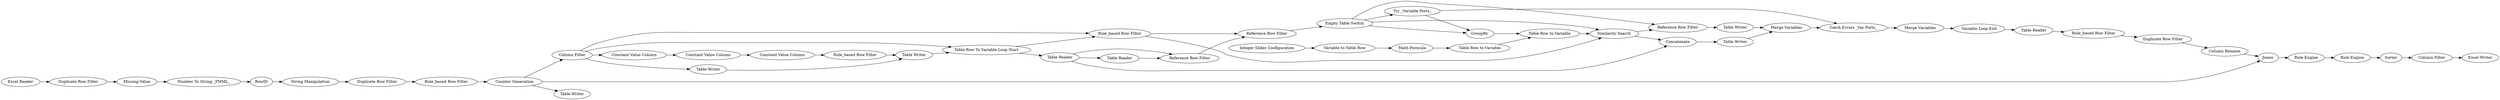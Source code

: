 digraph {
	"523344652999166755_73" [label="Table Writer"]
	"523344652999166755_111" [label="Table Reader"]
	"523344652999166755_90" [label="Reference Row Filter"]
	"523344652999166755_61" [label="Duplicate Row Filter"]
	"523344652999166755_99" [label="Table Writer"]
	"523344652999166755_92" [label="Table Row to Variable"]
	"523344652999166755_75" [label="Table Reader"]
	"523344652999166755_113" [label="Duplicate Row Filter"]
	"523344652999166755_57" [label="Excel Reader"]
	"523344652999166755_118" [label=Sorter]
	"523344652999166755_93" [label="Constant Value Column"]
	"523344652999166755_89" [label="Table Reader"]
	"523344652999166755_121" [label="Integer Slider Configuration"]
	"523344652999166755_119" [label="Column Filter"]
	"523344652999166755_120" [label="Rule Engine"]
	"523344652999166755_105" [label="Empty Table Switch"]
	"523344652999166755_71" [label="Table Row To Variable Loop Start"]
	"523344652999166755_70" [label="Rule_based Row Filter"]
	"523344652999166755_102" [label="Variable Loop End"]
	"523344652999166755_72" [label="Counter Generation"]
	"523344652999166755_108" [label="Catch Errors _Var Ports_"]
	"523344652999166755_106" [label="Try _Variable Ports_"]
	"523344652999166755_95" [label="Constant Value Column"]
	"523344652999166755_3" [label="Similarity Search"]
	"523344652999166755_66" [label="Duplicate Row Filter"]
	"523344652999166755_124" [label="Math Formula"]
	"523344652999166755_91" [label=GroupBy]
	"523344652999166755_94" [label="Constant Value Column"]
	"523344652999166755_96" [label="Rule_based Row Filter"]
	"523344652999166755_114" [label="Rule_based Row Filter"]
	"523344652999166755_117" [label="Rule Engine"]
	"523344652999166755_64" [label="Missing Value"]
	"523344652999166755_67" [label="Rule_based Row Filter"]
	"523344652999166755_68" [label="Column Filter"]
	"523344652999166755_123" [label="Variable to Table Row"]
	"523344652999166755_63" [label="Number To String _PMML_"]
	"523344652999166755_103" [label="Merge Variables"]
	"523344652999166755_110" [label="Merge Variables"]
	"523344652999166755_101" [label="Reference Row Filter"]
	"523344652999166755_60" [label=RowID]
	"523344652999166755_104" [label=Concatenate]
	"523344652999166755_126" [label="Excel Writer"]
	"523344652999166755_97" [label="Reference Row Filter"]
	"523344652999166755_116" [label="Column Rename"]
	"523344652999166755_125" [label="Table Row to Variable"]
	"523344652999166755_87" [label="Table Writer"]
	"523344652999166755_115" [label=Joiner]
	"523344652999166755_12" [label="String Manipulation"]
	"523344652999166755_127" [label="Table Writer"]
	"523344652999166755_100" [label="Table Writer"]
	"523344652999166755_70" -> "523344652999166755_3"
	"523344652999166755_75" -> "523344652999166755_89"
	"523344652999166755_102" -> "523344652999166755_111"
	"523344652999166755_75" -> "523344652999166755_90"
	"523344652999166755_106" -> "523344652999166755_108"
	"523344652999166755_100" -> "523344652999166755_103"
	"523344652999166755_113" -> "523344652999166755_116"
	"523344652999166755_57" -> "523344652999166755_61"
	"523344652999166755_93" -> "523344652999166755_94"
	"523344652999166755_12" -> "523344652999166755_66"
	"523344652999166755_116" -> "523344652999166755_115"
	"523344652999166755_68" -> "523344652999166755_93"
	"523344652999166755_125" -> "523344652999166755_92"
	"523344652999166755_3" -> "523344652999166755_104"
	"523344652999166755_124" -> "523344652999166755_125"
	"523344652999166755_66" -> "523344652999166755_67"
	"523344652999166755_89" -> "523344652999166755_90"
	"523344652999166755_114" -> "523344652999166755_113"
	"523344652999166755_115" -> "523344652999166755_117"
	"523344652999166755_97" -> "523344652999166755_105"
	"523344652999166755_68" -> "523344652999166755_70"
	"523344652999166755_94" -> "523344652999166755_95"
	"523344652999166755_106" -> "523344652999166755_91"
	"523344652999166755_110" -> "523344652999166755_102"
	"523344652999166755_90" -> "523344652999166755_97"
	"523344652999166755_63" -> "523344652999166755_60"
	"523344652999166755_71" -> "523344652999166755_75"
	"523344652999166755_71" -> "523344652999166755_70"
	"523344652999166755_67" -> "523344652999166755_72"
	"523344652999166755_117" -> "523344652999166755_120"
	"523344652999166755_103" -> "523344652999166755_108"
	"523344652999166755_99" -> "523344652999166755_103"
	"523344652999166755_123" -> "523344652999166755_124"
	"523344652999166755_60" -> "523344652999166755_12"
	"523344652999166755_64" -> "523344652999166755_63"
	"523344652999166755_3" -> "523344652999166755_101"
	"523344652999166755_105" -> "523344652999166755_91"
	"523344652999166755_61" -> "523344652999166755_64"
	"523344652999166755_87" -> "523344652999166755_73"
	"523344652999166755_75" -> "523344652999166755_104"
	"523344652999166755_68" -> "523344652999166755_71"
	"523344652999166755_92" -> "523344652999166755_3"
	"523344652999166755_70" -> "523344652999166755_97"
	"523344652999166755_111" -> "523344652999166755_114"
	"523344652999166755_72" -> "523344652999166755_68"
	"523344652999166755_96" -> "523344652999166755_73"
	"523344652999166755_101" -> "523344652999166755_100"
	"523344652999166755_120" -> "523344652999166755_118"
	"523344652999166755_108" -> "523344652999166755_110"
	"523344652999166755_73" -> "523344652999166755_71"
	"523344652999166755_105" -> "523344652999166755_101"
	"523344652999166755_119" -> "523344652999166755_126"
	"523344652999166755_72" -> "523344652999166755_127"
	"523344652999166755_118" -> "523344652999166755_119"
	"523344652999166755_72" -> "523344652999166755_115"
	"523344652999166755_105" -> "523344652999166755_106"
	"523344652999166755_104" -> "523344652999166755_99"
	"523344652999166755_105" -> "523344652999166755_3"
	"523344652999166755_95" -> "523344652999166755_96"
	"523344652999166755_68" -> "523344652999166755_87"
	"523344652999166755_91" -> "523344652999166755_92"
	"523344652999166755_121" -> "523344652999166755_123"
	rankdir=LR
}
